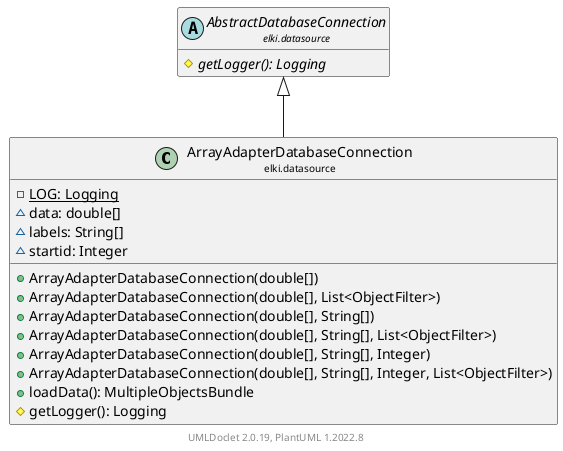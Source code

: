 @startuml
    remove .*\.(Instance|Par|Parameterizer|Factory)$
    set namespaceSeparator none
    hide empty fields
    hide empty methods

    class "<size:14>ArrayAdapterDatabaseConnection\n<size:10>elki.datasource" as elki.datasource.ArrayAdapterDatabaseConnection [[ArrayAdapterDatabaseConnection.html]] {
        {static} -LOG: Logging
        ~data: double[]
        ~labels: String[]
        ~startid: Integer
        +ArrayAdapterDatabaseConnection(double[])
        +ArrayAdapterDatabaseConnection(double[], List<ObjectFilter>)
        +ArrayAdapterDatabaseConnection(double[], String[])
        +ArrayAdapterDatabaseConnection(double[], String[], List<ObjectFilter>)
        +ArrayAdapterDatabaseConnection(double[], String[], Integer)
        +ArrayAdapterDatabaseConnection(double[], String[], Integer, List<ObjectFilter>)
        +loadData(): MultipleObjectsBundle
        #getLogger(): Logging
    }

    abstract class "<size:14>AbstractDatabaseConnection\n<size:10>elki.datasource" as elki.datasource.AbstractDatabaseConnection [[AbstractDatabaseConnection.html]] {
        {abstract} #getLogger(): Logging
    }

    elki.datasource.AbstractDatabaseConnection <|-- elki.datasource.ArrayAdapterDatabaseConnection

    center footer UMLDoclet 2.0.19, PlantUML 1.2022.8
@enduml
